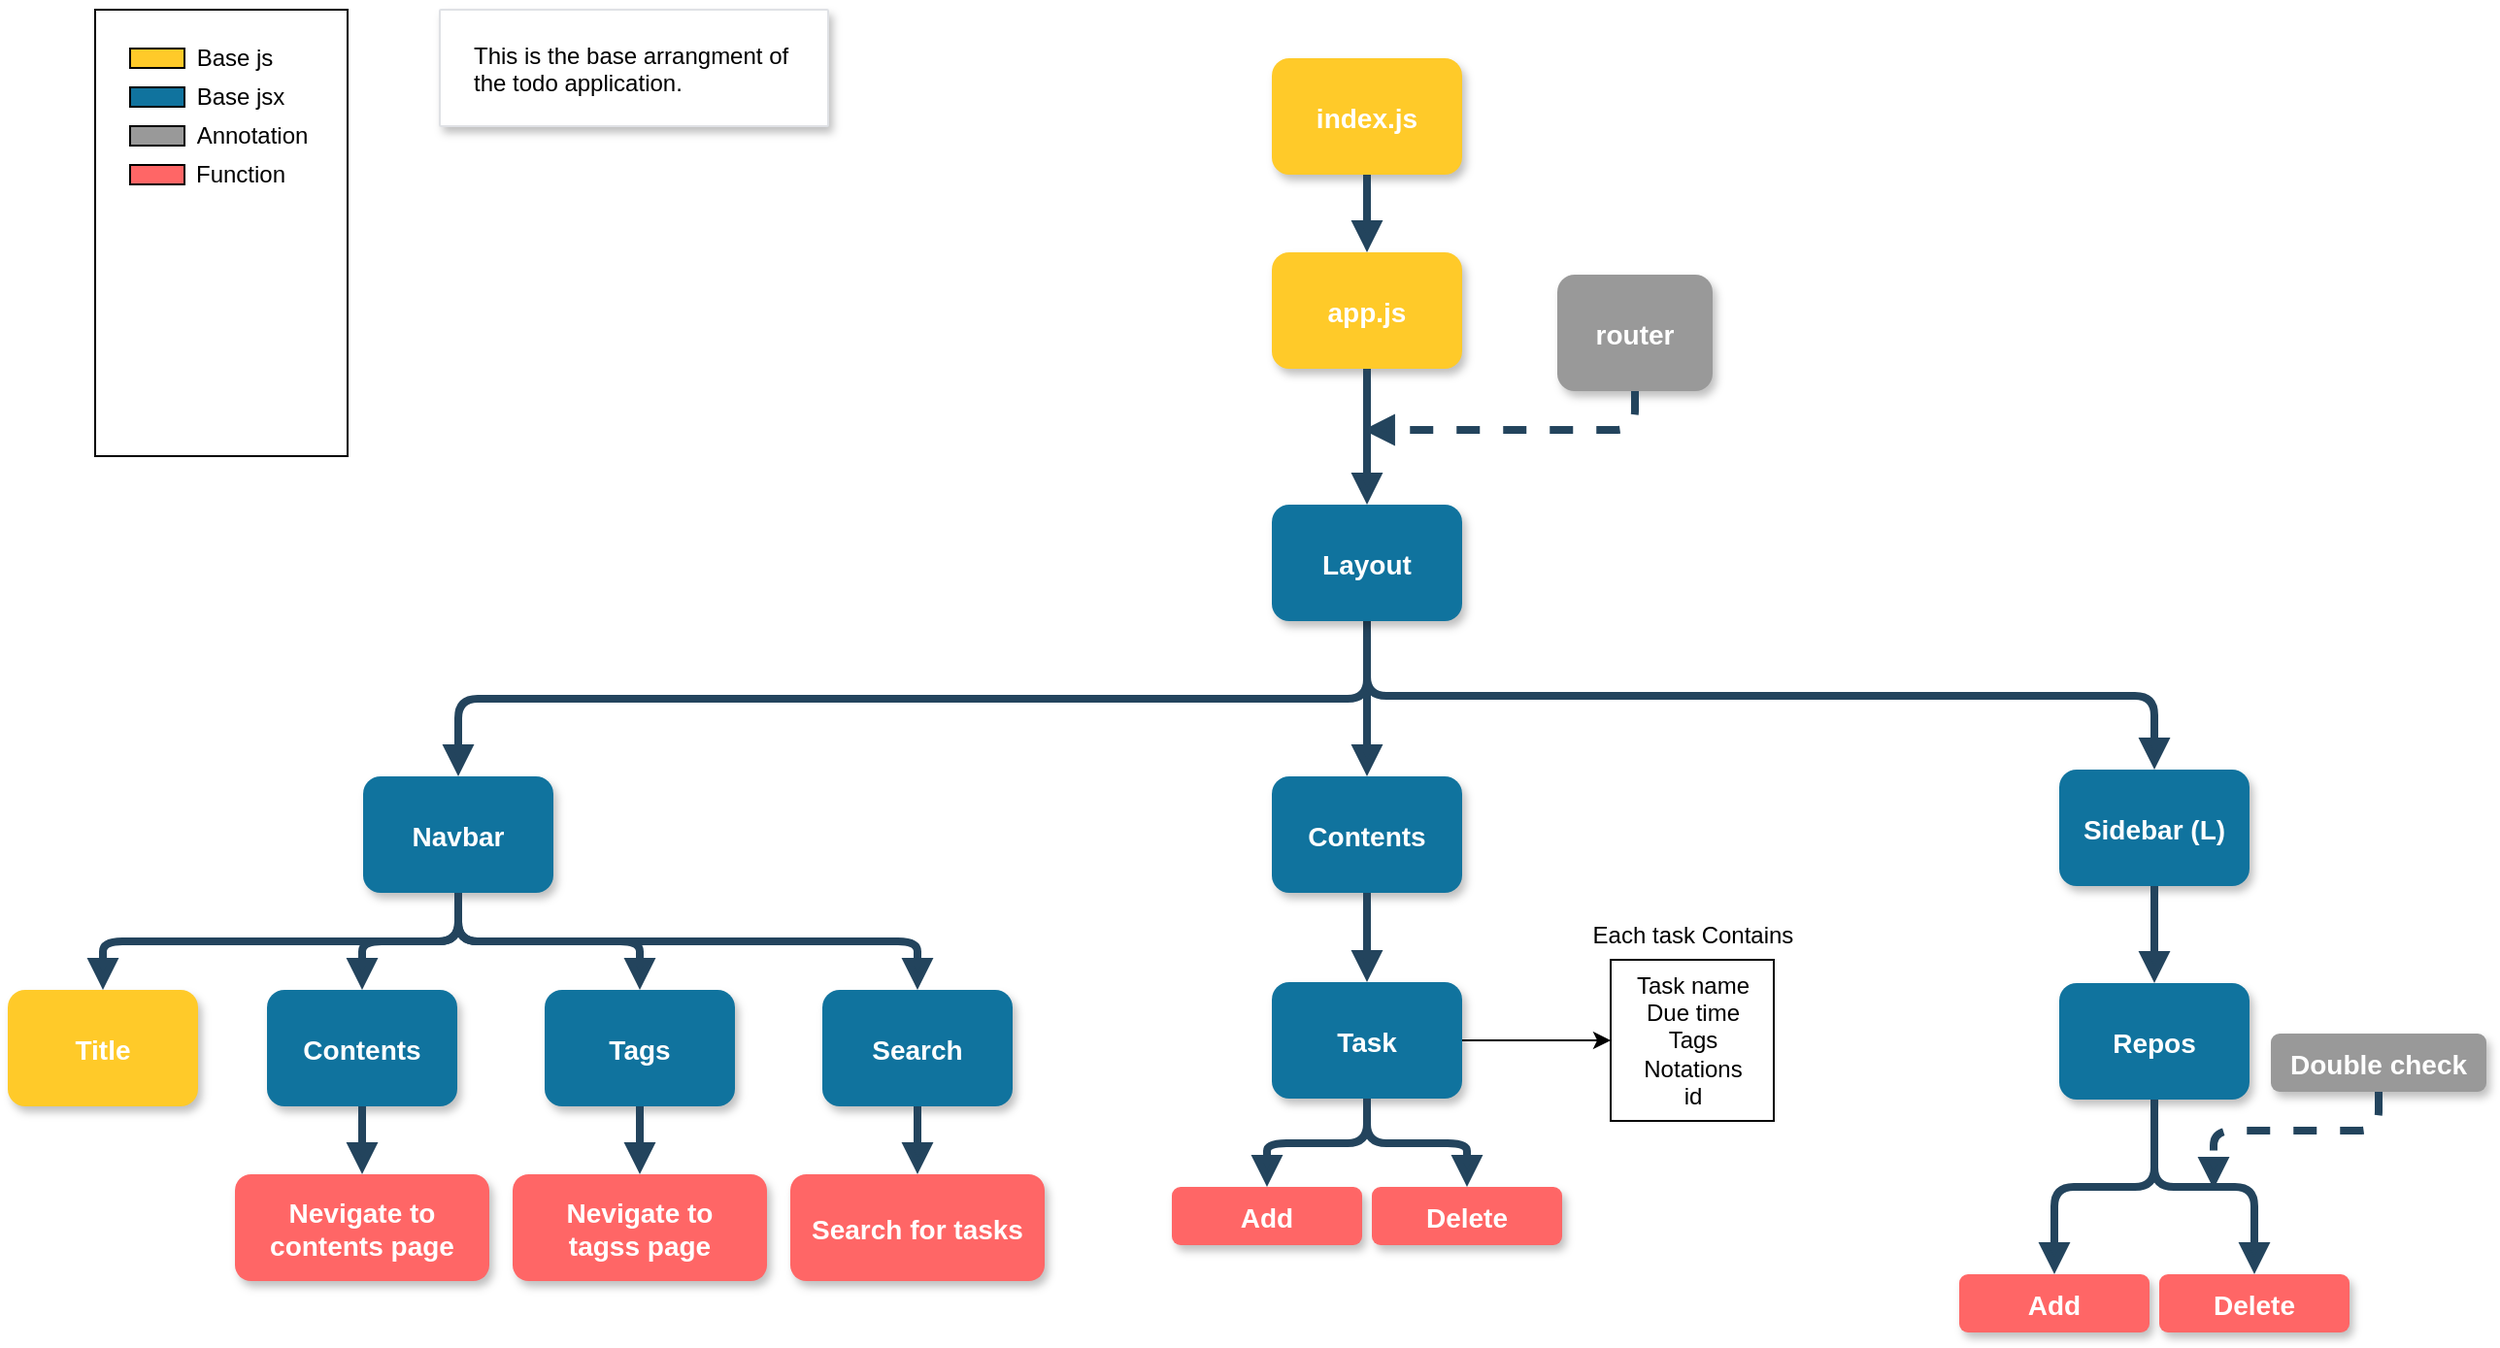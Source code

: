 <mxfile version="12.2.4" pages="1"><diagram name="Page-1" id="97916047-d0de-89f5-080d-49f4d83e522f"><mxGraphModel dx="600" dy="362" grid="1" gridSize="10" guides="1" tooltips="1" connect="1" arrows="1" fold="1" page="1" pageScale="1.5" pageWidth="1169" pageHeight="827" background="none" math="0" shadow="0"><root><mxCell id="0"/><mxCell id="1" parent="0"/><mxCell id="2" value="index.js" style="rounded=1;fillColor=#ffca29;strokeColor=none;shadow=1;gradientColor=none;fontStyle=1;fontColor=#FFFFFF;fontSize=14;" parent="1" vertex="1"><mxGeometry x="701" y="45" width="98" height="60" as="geometry"/></mxCell><mxCell id="7" value="router" style="rounded=1;fillColor=#999999;strokeColor=none;shadow=1;gradientColor=none;fontStyle=1;fontColor=#FFFFFF;fontSize=14;" parent="1" vertex="1"><mxGeometry x="848" y="156.5" width="80" height="60" as="geometry"/></mxCell><mxCell id="29" value="" style="edgeStyle=elbowEdgeStyle;elbow=vertical;strokeWidth=4;endArrow=block;endFill=1;fontStyle=1;strokeColor=#23445D;entryX=0.5;entryY=0;entryDx=0;entryDy=0;" parent="1" source="2" target="SvLE1LrLocdeOCSZ6H63-55" edge="1"><mxGeometry y="-39.5" width="100" height="100" as="geometry"><mxPoint y="60.5" as="sourcePoint"/><mxPoint x="661" y="125" as="targetPoint"/></mxGeometry></mxCell><mxCell id="32" value="" style="edgeStyle=elbowEdgeStyle;elbow=vertical;strokeWidth=4;endArrow=block;endFill=1;fontStyle=1;strokeColor=#23445D;entryX=0.5;entryY=0;entryDx=0;entryDy=0;exitX=0.5;exitY=1;exitDx=0;exitDy=0;" parent="1" source="80" target="KIlSq-kH_Dtz2Ip7-Id1-37" edge="1"><mxGeometry y="80.5" width="100" height="100" as="geometry"><mxPoint x="750" y="320.5" as="sourcePoint"/><mxPoint x="750" y="395" as="targetPoint"/></mxGeometry></mxCell><mxCell id="33" value="" style="edgeStyle=elbowEdgeStyle;elbow=vertical;strokeWidth=4;endArrow=block;endFill=1;fontStyle=1;dashed=1;strokeColor=#23445D;exitX=0.5;exitY=1;exitDx=0;exitDy=0;" parent="1" source="7" edge="1"><mxGeometry y="-28" width="100" height="100" as="geometry"><mxPoint x="750" y="236.5" as="sourcePoint"/><mxPoint x="748" y="236.5" as="targetPoint"/><Array as="points"><mxPoint x="908" y="236.5"/><mxPoint x="888" y="236.5"/><mxPoint x="1040" y="102"/></Array></mxGeometry></mxCell><mxCell id="SvLE1LrLocdeOCSZ6H63-55" value="app.js" style="rounded=1;fillColor=#ffca29;strokeColor=none;shadow=1;gradientColor=none;fontStyle=1;fontColor=#FFFFFF;fontSize=14;" parent="1" vertex="1"><mxGeometry x="701" y="145" width="98" height="60" as="geometry"/></mxCell><mxCell id="KIlSq-kH_Dtz2Ip7-Id1-33" value="Navbar" style="rounded=1;fillColor=#10739E;strokeColor=none;shadow=1;gradientColor=none;fontStyle=1;fontColor=#FFFFFF;fontSize=14;" parent="1" vertex="1"><mxGeometry x="233" y="415" width="98" height="60" as="geometry"/></mxCell><mxCell id="KIlSq-kH_Dtz2Ip7-Id1-36" value="" style="edgeStyle=elbowEdgeStyle;elbow=vertical;strokeWidth=4;endArrow=block;endFill=1;fontStyle=1;strokeColor=#23445D;entryX=0.5;entryY=0;entryDx=0;entryDy=0;exitX=0.5;exitY=1;exitDx=0;exitDy=0;" parent="1" source="80" target="KIlSq-kH_Dtz2Ip7-Id1-33" edge="1"><mxGeometry x="-169" y="87" width="100" height="100" as="geometry"><mxPoint x="581" y="327" as="sourcePoint"/><mxPoint x="581" y="401.5" as="targetPoint"/></mxGeometry></mxCell><mxCell id="KIlSq-kH_Dtz2Ip7-Id1-37" value="Contents" style="rounded=1;fillColor=#10739E;strokeColor=none;shadow=1;gradientColor=none;fontStyle=1;fontColor=#FFFFFF;fontSize=14;" parent="1" vertex="1"><mxGeometry x="701" y="415" width="98" height="60" as="geometry"/></mxCell><mxCell id="KIlSq-kH_Dtz2Ip7-Id1-38" value="Sidebar (L)" style="rounded=1;fillColor=#10739E;strokeColor=none;shadow=1;gradientColor=none;fontStyle=1;fontColor=#FFFFFF;fontSize=14;" parent="1" vertex="1"><mxGeometry x="1106.5" y="411.5" width="98" height="60" as="geometry"/></mxCell><mxCell id="KIlSq-kH_Dtz2Ip7-Id1-39" value="" style="edgeStyle=elbowEdgeStyle;elbow=vertical;strokeWidth=4;endArrow=block;endFill=1;fontStyle=1;strokeColor=#23445D;entryX=0.5;entryY=0;entryDx=0;entryDy=0;exitX=0.5;exitY=1;exitDx=0;exitDy=0;" parent="1" source="80" target="KIlSq-kH_Dtz2Ip7-Id1-38" edge="1"><mxGeometry x="-169" y="87" width="100" height="100" as="geometry"><mxPoint x="581" y="327" as="sourcePoint"/><mxPoint x="581" y="421.5" as="targetPoint"/></mxGeometry></mxCell><mxCell id="KIlSq-kH_Dtz2Ip7-Id1-43" value="This is the base arrangment of the todo application." style="html=1;rounded=1;fillColor=#ffffff;strokeColor=#DFE1E5;fontSize=12;align=left;fontColor=#000000;shadow=1;arcSize=1;whiteSpace=wrap;verticalAlign=top;spacingLeft=15;spacingRight=15;spacingTop=10" parent="1" vertex="1"><mxGeometry x="272.5" y="20" width="200" height="60" as="geometry"/></mxCell><mxCell id="KIlSq-kH_Dtz2Ip7-Id1-34" value="Title" style="rounded=1;fillColor=#ffca29;strokeColor=none;shadow=1;gradientColor=none;fontStyle=1;fontColor=#FFFFFF;fontSize=14;" parent="1" vertex="1"><mxGeometry x="50" y="525" width="98" height="60" as="geometry"/></mxCell><mxCell id="KIlSq-kH_Dtz2Ip7-Id1-40" value="" style="edgeStyle=elbowEdgeStyle;elbow=vertical;strokeWidth=4;endArrow=block;endFill=1;fontStyle=1;strokeColor=#23445D;exitX=0.5;exitY=1;exitDx=0;exitDy=0;" parent="1" source="KIlSq-kH_Dtz2Ip7-Id1-33" target="KIlSq-kH_Dtz2Ip7-Id1-34" edge="1"><mxGeometry x="-468" y="240.5" width="100" height="100" as="geometry"><mxPoint x="282" y="480.5" as="sourcePoint"/><mxPoint x="282" y="545" as="targetPoint"/></mxGeometry></mxCell><mxCell id="KIlSq-kH_Dtz2Ip7-Id1-41" value="Search" style="rounded=1;fillColor=#10739E;strokeColor=none;shadow=1;gradientColor=none;fontStyle=1;fontColor=#FFFFFF;fontSize=14;" parent="1" vertex="1"><mxGeometry x="469.5" y="525" width="98" height="60" as="geometry"/></mxCell><mxCell id="KIlSq-kH_Dtz2Ip7-Id1-42" value="" style="edgeStyle=elbowEdgeStyle;elbow=vertical;strokeWidth=4;endArrow=block;endFill=1;fontStyle=1;strokeColor=#23445D;exitX=0.5;exitY=1;exitDx=0;exitDy=0;entryX=0.5;entryY=0;entryDx=0;entryDy=0;" parent="1" source="KIlSq-kH_Dtz2Ip7-Id1-33" target="KIlSq-kH_Dtz2Ip7-Id1-41" edge="1"><mxGeometry x="-298.5" y="250.5" width="100" height="100" as="geometry"><mxPoint x="451.5" y="485" as="sourcePoint"/><mxPoint x="341.5" y="535" as="targetPoint"/></mxGeometry></mxCell><mxCell id="34" value="Contents" style="rounded=1;fillColor=#10739E;strokeColor=none;shadow=1;gradientColor=none;fontStyle=1;fontColor=#FFFFFF;fontSize=14;" parent="1" vertex="1"><mxGeometry x="183.5" y="525" width="98" height="60" as="geometry"/></mxCell><mxCell id="35" value="Tags" style="rounded=1;fillColor=#10739E;strokeColor=none;shadow=1;gradientColor=none;fontStyle=1;fontColor=#FFFFFF;fontSize=14;" parent="1" vertex="1"><mxGeometry x="326.5" y="525" width="98" height="60" as="geometry"/></mxCell><mxCell id="37" value="" style="edgeStyle=elbowEdgeStyle;elbow=vertical;strokeWidth=4;endArrow=block;endFill=1;fontStyle=1;strokeColor=#23445D;exitX=0.5;exitY=1;exitDx=0;exitDy=0;entryX=0.5;entryY=0;entryDx=0;entryDy=0;" parent="1" source="KIlSq-kH_Dtz2Ip7-Id1-33" target="34" edge="1"><mxGeometry x="-458" y="250.5" width="100" height="100" as="geometry"><mxPoint x="292" y="485" as="sourcePoint"/><mxPoint x="132" y="535" as="targetPoint"/></mxGeometry></mxCell><mxCell id="38" value="" style="edgeStyle=elbowEdgeStyle;elbow=vertical;strokeWidth=4;endArrow=block;endFill=1;fontStyle=1;strokeColor=#23445D;exitX=0.5;exitY=1;exitDx=0;exitDy=0;" parent="1" source="KIlSq-kH_Dtz2Ip7-Id1-33" target="35" edge="1"><mxGeometry x="-448" y="260.5" width="100" height="100" as="geometry"><mxPoint x="302" y="495" as="sourcePoint"/><mxPoint x="142" y="545" as="targetPoint"/></mxGeometry></mxCell><mxCell id="39" value="" style="rounded=0;whiteSpace=wrap;html=1;" parent="1" vertex="1"><mxGeometry x="95" y="20" width="130" height="230" as="geometry"/></mxCell><mxCell id="40" value="" style="rounded=0;whiteSpace=wrap;html=1;fillColor=#ffca29;" parent="1" vertex="1"><mxGeometry x="113" y="40" width="28" height="10" as="geometry"/></mxCell><mxCell id="41" value="Base js" style="text;html=1;strokeColor=none;fillColor=none;align=center;verticalAlign=middle;whiteSpace=wrap;rounded=0;" parent="1" vertex="1"><mxGeometry x="140" y="35" width="54" height="20" as="geometry"/></mxCell><mxCell id="43" value="" style="rounded=0;whiteSpace=wrap;html=1;fillColor=#10739E;" parent="1" vertex="1"><mxGeometry x="113" y="60" width="28" height="10" as="geometry"/></mxCell><mxCell id="44" value="Base jsx" style="text;html=1;strokeColor=none;fillColor=none;align=center;verticalAlign=middle;whiteSpace=wrap;rounded=0;" parent="1" vertex="1"><mxGeometry x="143" y="55" width="54" height="20" as="geometry"/></mxCell><mxCell id="45" value="" style="rounded=0;whiteSpace=wrap;html=1;fillColor=#999999;" parent="1" vertex="1"><mxGeometry x="113" y="80" width="28" height="10" as="geometry"/></mxCell><mxCell id="46" value="Annotation" style="text;html=1;strokeColor=none;fillColor=none;align=center;verticalAlign=middle;whiteSpace=wrap;rounded=0;" parent="1" vertex="1"><mxGeometry x="156" y="75" width="40" height="20" as="geometry"/></mxCell><mxCell id="47" value="Repos" style="rounded=1;fillColor=#10739E;strokeColor=none;shadow=1;gradientColor=none;fontStyle=1;fontColor=#FFFFFF;fontSize=14;" parent="1" vertex="1"><mxGeometry x="1106.5" y="521.5" width="98" height="60" as="geometry"/></mxCell><mxCell id="49" value="" style="edgeStyle=elbowEdgeStyle;elbow=vertical;strokeWidth=4;endArrow=block;endFill=1;fontStyle=1;strokeColor=#23445D;entryX=0.5;entryY=0;entryDx=0;entryDy=0;exitX=0.5;exitY=1;exitDx=0;exitDy=0;" parent="1" source="KIlSq-kH_Dtz2Ip7-Id1-38" target="47" edge="1"><mxGeometry x="162.5" y="97" width="100" height="100" as="geometry"><mxPoint x="902.5" y="331.833" as="sourcePoint"/><mxPoint x="1165.167" y="421.167" as="targetPoint"/></mxGeometry></mxCell><mxCell id="50" value="" style="rounded=0;whiteSpace=wrap;html=1;fillColor=#FF6666;" parent="1" vertex="1"><mxGeometry x="113" y="100" width="28" height="10" as="geometry"/></mxCell><mxCell id="51" value="Function" style="text;html=1;strokeColor=none;fillColor=none;align=center;verticalAlign=middle;whiteSpace=wrap;rounded=0;" parent="1" vertex="1"><mxGeometry x="150" y="95" width="40" height="20" as="geometry"/></mxCell><mxCell id="54" value="Add" style="rounded=1;fillColor=#FF6666;strokeColor=none;shadow=1;gradientColor=none;fontStyle=1;fontColor=#FFFFFF;fontSize=14;" parent="1" vertex="1"><mxGeometry x="1055" y="671.5" width="98" height="30" as="geometry"/></mxCell><mxCell id="55" value="Delete" style="rounded=1;fillColor=#FF6666;strokeColor=none;shadow=1;gradientColor=none;fontStyle=1;fontColor=#FFFFFF;fontSize=14;" parent="1" vertex="1"><mxGeometry x="1158" y="671.5" width="98" height="30" as="geometry"/></mxCell><mxCell id="56" value="" style="edgeStyle=elbowEdgeStyle;elbow=vertical;strokeWidth=4;endArrow=block;endFill=1;fontStyle=1;strokeColor=#23445D;entryX=0.5;entryY=0;entryDx=0;entryDy=0;exitX=0.5;exitY=1;exitDx=0;exitDy=0;" parent="1" source="47" target="54" edge="1"><mxGeometry x="165.5" y="239" width="100" height="100" as="geometry"><mxPoint x="1151" y="591.5" as="sourcePoint"/><mxPoint x="1158.167" y="663.833" as="targetPoint"/></mxGeometry></mxCell><mxCell id="58" value="" style="edgeStyle=elbowEdgeStyle;elbow=vertical;strokeWidth=4;endArrow=block;endFill=1;fontStyle=1;strokeColor=#23445D;exitX=0.5;exitY=1;exitDx=0;exitDy=0;" parent="1" source="47" target="55" edge="1"><mxGeometry x="178" y="127" width="100" height="100" as="geometry"><mxPoint x="1151" y="591.5" as="sourcePoint"/><mxPoint x="1170.667" y="551.833" as="targetPoint"/></mxGeometry></mxCell><mxCell id="59" value="Double check" style="rounded=1;fillColor=#999999;strokeColor=none;shadow=1;gradientColor=none;fontStyle=1;fontColor=#FFFFFF;fontSize=14;" parent="1" vertex="1"><mxGeometry x="1215.5" y="547.5" width="111" height="30" as="geometry"/></mxCell><mxCell id="60" value="" style="edgeStyle=elbowEdgeStyle;elbow=vertical;strokeWidth=4;endArrow=block;endFill=1;fontStyle=1;dashed=1;strokeColor=#23445D;exitX=0.5;exitY=1;exitDx=0;exitDy=0;" parent="1" source="59" edge="1"><mxGeometry x="587.5" y="295.5" width="100" height="100" as="geometry"><mxPoint x="1337.5" y="560" as="sourcePoint"/><mxPoint x="1186" y="627.5" as="targetPoint"/><Array as="points"><mxPoint x="1225.5" y="597.5"/><mxPoint x="1356.5" y="620"/><mxPoint x="1475.5" y="560"/><mxPoint x="1627.5" y="425.5"/></Array></mxGeometry></mxCell><mxCell id="61" value="Nevigate to &#10;contents page" style="rounded=1;fillColor=#FF6666;strokeColor=none;shadow=1;gradientColor=none;fontStyle=1;fontColor=#FFFFFF;fontSize=14;" parent="1" vertex="1"><mxGeometry x="167" y="620" width="131" height="55" as="geometry"/></mxCell><mxCell id="62" value="" style="edgeStyle=elbowEdgeStyle;elbow=vertical;strokeWidth=4;endArrow=block;endFill=1;fontStyle=1;strokeColor=#23445D;exitX=0.5;exitY=1;exitDx=0;exitDy=0;entryX=0.5;entryY=0;entryDx=0;entryDy=0;" parent="1" source="34" target="61" edge="1"><mxGeometry x="-475" y="450.5" width="100" height="100" as="geometry"><mxPoint x="255" y="665" as="sourcePoint"/><mxPoint x="260" y="610" as="targetPoint"/></mxGeometry></mxCell><mxCell id="63" value="Nevigate to &#10;tagss page" style="rounded=1;fillColor=#FF6666;strokeColor=none;shadow=1;gradientColor=none;fontStyle=1;fontColor=#FFFFFF;fontSize=14;" parent="1" vertex="1"><mxGeometry x="310" y="620" width="131" height="55" as="geometry"/></mxCell><mxCell id="64" value="" style="edgeStyle=elbowEdgeStyle;elbow=vertical;strokeWidth=4;endArrow=block;endFill=1;fontStyle=1;strokeColor=#23445D;exitX=0.5;exitY=1;exitDx=0;exitDy=0;entryX=0.5;entryY=0;entryDx=0;entryDy=0;" parent="1" source="35" target="63" edge="1"><mxGeometry x="-428.5" y="460.5" width="100" height="100" as="geometry"><mxPoint x="279.5" y="595" as="sourcePoint"/><mxPoint x="279.5" y="640" as="targetPoint"/></mxGeometry></mxCell><mxCell id="65" value="Search for tasks" style="rounded=1;fillColor=#FF6666;strokeColor=none;shadow=1;gradientColor=none;fontStyle=1;fontColor=#FFFFFF;fontSize=14;" parent="1" vertex="1"><mxGeometry x="453" y="620" width="131" height="55" as="geometry"/></mxCell><mxCell id="66" value="" style="edgeStyle=elbowEdgeStyle;elbow=vertical;strokeWidth=4;endArrow=block;endFill=1;fontStyle=1;strokeColor=#23445D;exitX=0.5;exitY=1;exitDx=0;exitDy=0;entryX=0.5;entryY=0;entryDx=0;entryDy=0;" parent="1" source="KIlSq-kH_Dtz2Ip7-Id1-41" target="65" edge="1"><mxGeometry x="-418.5" y="470.5" width="100" height="100" as="geometry"><mxPoint x="386" y="595" as="sourcePoint"/><mxPoint x="386" y="630" as="targetPoint"/></mxGeometry></mxCell><mxCell id="72" value="" style="edgeStyle=orthogonalEdgeStyle;rounded=0;orthogonalLoop=1;jettySize=auto;html=1;" parent="1" source="67" target="69" edge="1"><mxGeometry relative="1" as="geometry"/></mxCell><mxCell id="67" value="Task" style="rounded=1;fillColor=#10739E;strokeColor=none;shadow=1;gradientColor=none;fontStyle=1;fontColor=#FFFFFF;fontSize=14;" parent="1" vertex="1"><mxGeometry x="701" y="521" width="98" height="60" as="geometry"/></mxCell><mxCell id="68" value="" style="edgeStyle=elbowEdgeStyle;elbow=vertical;strokeWidth=4;endArrow=block;endFill=1;fontStyle=1;strokeColor=#23445D;entryX=0.5;entryY=0;entryDx=0;entryDy=0;exitX=0.5;exitY=1;exitDx=0;exitDy=0;" parent="1" source="KIlSq-kH_Dtz2Ip7-Id1-37" target="67" edge="1"><mxGeometry x="10" y="90.5" width="100" height="100" as="geometry"><mxPoint x="841" y="510" as="sourcePoint"/><mxPoint x="760" y="425" as="targetPoint"/></mxGeometry></mxCell><mxCell id="69" value="Task name&lt;br&gt;Due time&lt;br&gt;Tags&lt;br&gt;Notations&lt;br&gt;id" style="rounded=0;whiteSpace=wrap;html=1;strokeColor=#000000;fillColor=#FFFFFF;" parent="1" vertex="1"><mxGeometry x="875.5" y="509.5" width="84" height="83" as="geometry"/></mxCell><mxCell id="73" value="Each task Contains" style="text;html=1;strokeColor=none;fillColor=none;align=center;verticalAlign=middle;whiteSpace=wrap;rounded=0;" parent="1" vertex="1"><mxGeometry x="850.5" y="486.5" width="134" height="20" as="geometry"/></mxCell><mxCell id="75" value="Add" style="rounded=1;fillColor=#FF6666;strokeColor=none;shadow=1;gradientColor=none;fontStyle=1;fontColor=#FFFFFF;fontSize=14;" parent="1" vertex="1"><mxGeometry x="649.5" y="626.5" width="98" height="30" as="geometry"/></mxCell><mxCell id="76" value="Delete" style="rounded=1;fillColor=#FF6666;strokeColor=none;shadow=1;gradientColor=none;fontStyle=1;fontColor=#FFFFFF;fontSize=14;" parent="1" vertex="1"><mxGeometry x="752.5" y="626.5" width="98" height="30" as="geometry"/></mxCell><mxCell id="77" value="" style="edgeStyle=elbowEdgeStyle;elbow=vertical;strokeWidth=4;endArrow=block;endFill=1;fontStyle=1;strokeColor=#23445D;entryX=0.5;entryY=0;entryDx=0;entryDy=0;exitX=0.5;exitY=1;exitDx=0;exitDy=0;" parent="1" source="67" target="75" edge="1"><mxGeometry x="-263.5" y="324" width="100" height="100" as="geometry"><mxPoint x="727" y="666.5" as="sourcePoint"/><mxPoint x="675" y="756.5" as="targetPoint"/></mxGeometry></mxCell><mxCell id="78" value="" style="edgeStyle=elbowEdgeStyle;elbow=vertical;strokeWidth=4;endArrow=block;endFill=1;fontStyle=1;strokeColor=#23445D;exitX=0.5;exitY=1;exitDx=0;exitDy=0;" parent="1" source="67" target="76" edge="1"><mxGeometry x="-253.5" y="334" width="100" height="100" as="geometry"><mxPoint x="760" y="591.5" as="sourcePoint"/><mxPoint x="709" y="636.5" as="targetPoint"/></mxGeometry></mxCell><mxCell id="80" value="Layout" style="rounded=1;fillColor=#10739E;strokeColor=none;shadow=1;gradientColor=none;fontStyle=1;fontColor=#FFFFFF;fontSize=14;" parent="1" vertex="1"><mxGeometry x="701" y="275" width="98" height="60" as="geometry"/></mxCell><mxCell id="81" value="" style="edgeStyle=elbowEdgeStyle;elbow=vertical;strokeWidth=4;endArrow=block;endFill=1;fontStyle=1;strokeColor=#23445D;exitX=0.5;exitY=1;exitDx=0;exitDy=0;" parent="1" source="SvLE1LrLocdeOCSZ6H63-55" target="80" edge="1"><mxGeometry x="-24" y="-41" width="100" height="100" as="geometry"><mxPoint x="726" y="93.5" as="sourcePoint"/><mxPoint x="726" y="155" as="targetPoint"/></mxGeometry></mxCell></root></mxGraphModel></diagram></mxfile>